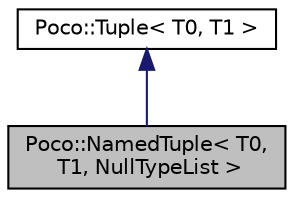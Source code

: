 digraph "Poco::NamedTuple&lt; T0, T1, NullTypeList &gt;"
{
 // LATEX_PDF_SIZE
  edge [fontname="Helvetica",fontsize="10",labelfontname="Helvetica",labelfontsize="10"];
  node [fontname="Helvetica",fontsize="10",shape=record];
  Node1 [label="Poco::NamedTuple\< T0,\l T1, NullTypeList \>",height=0.2,width=0.4,color="black", fillcolor="grey75", style="filled", fontcolor="black",tooltip=" "];
  Node2 -> Node1 [dir="back",color="midnightblue",fontsize="10",style="solid",fontname="Helvetica"];
  Node2 [label="Poco::Tuple\< T0, T1 \>",height=0.2,width=0.4,color="black", fillcolor="white", style="filled",URL="$structPoco_1_1Tuple.html",tooltip=" "];
}
